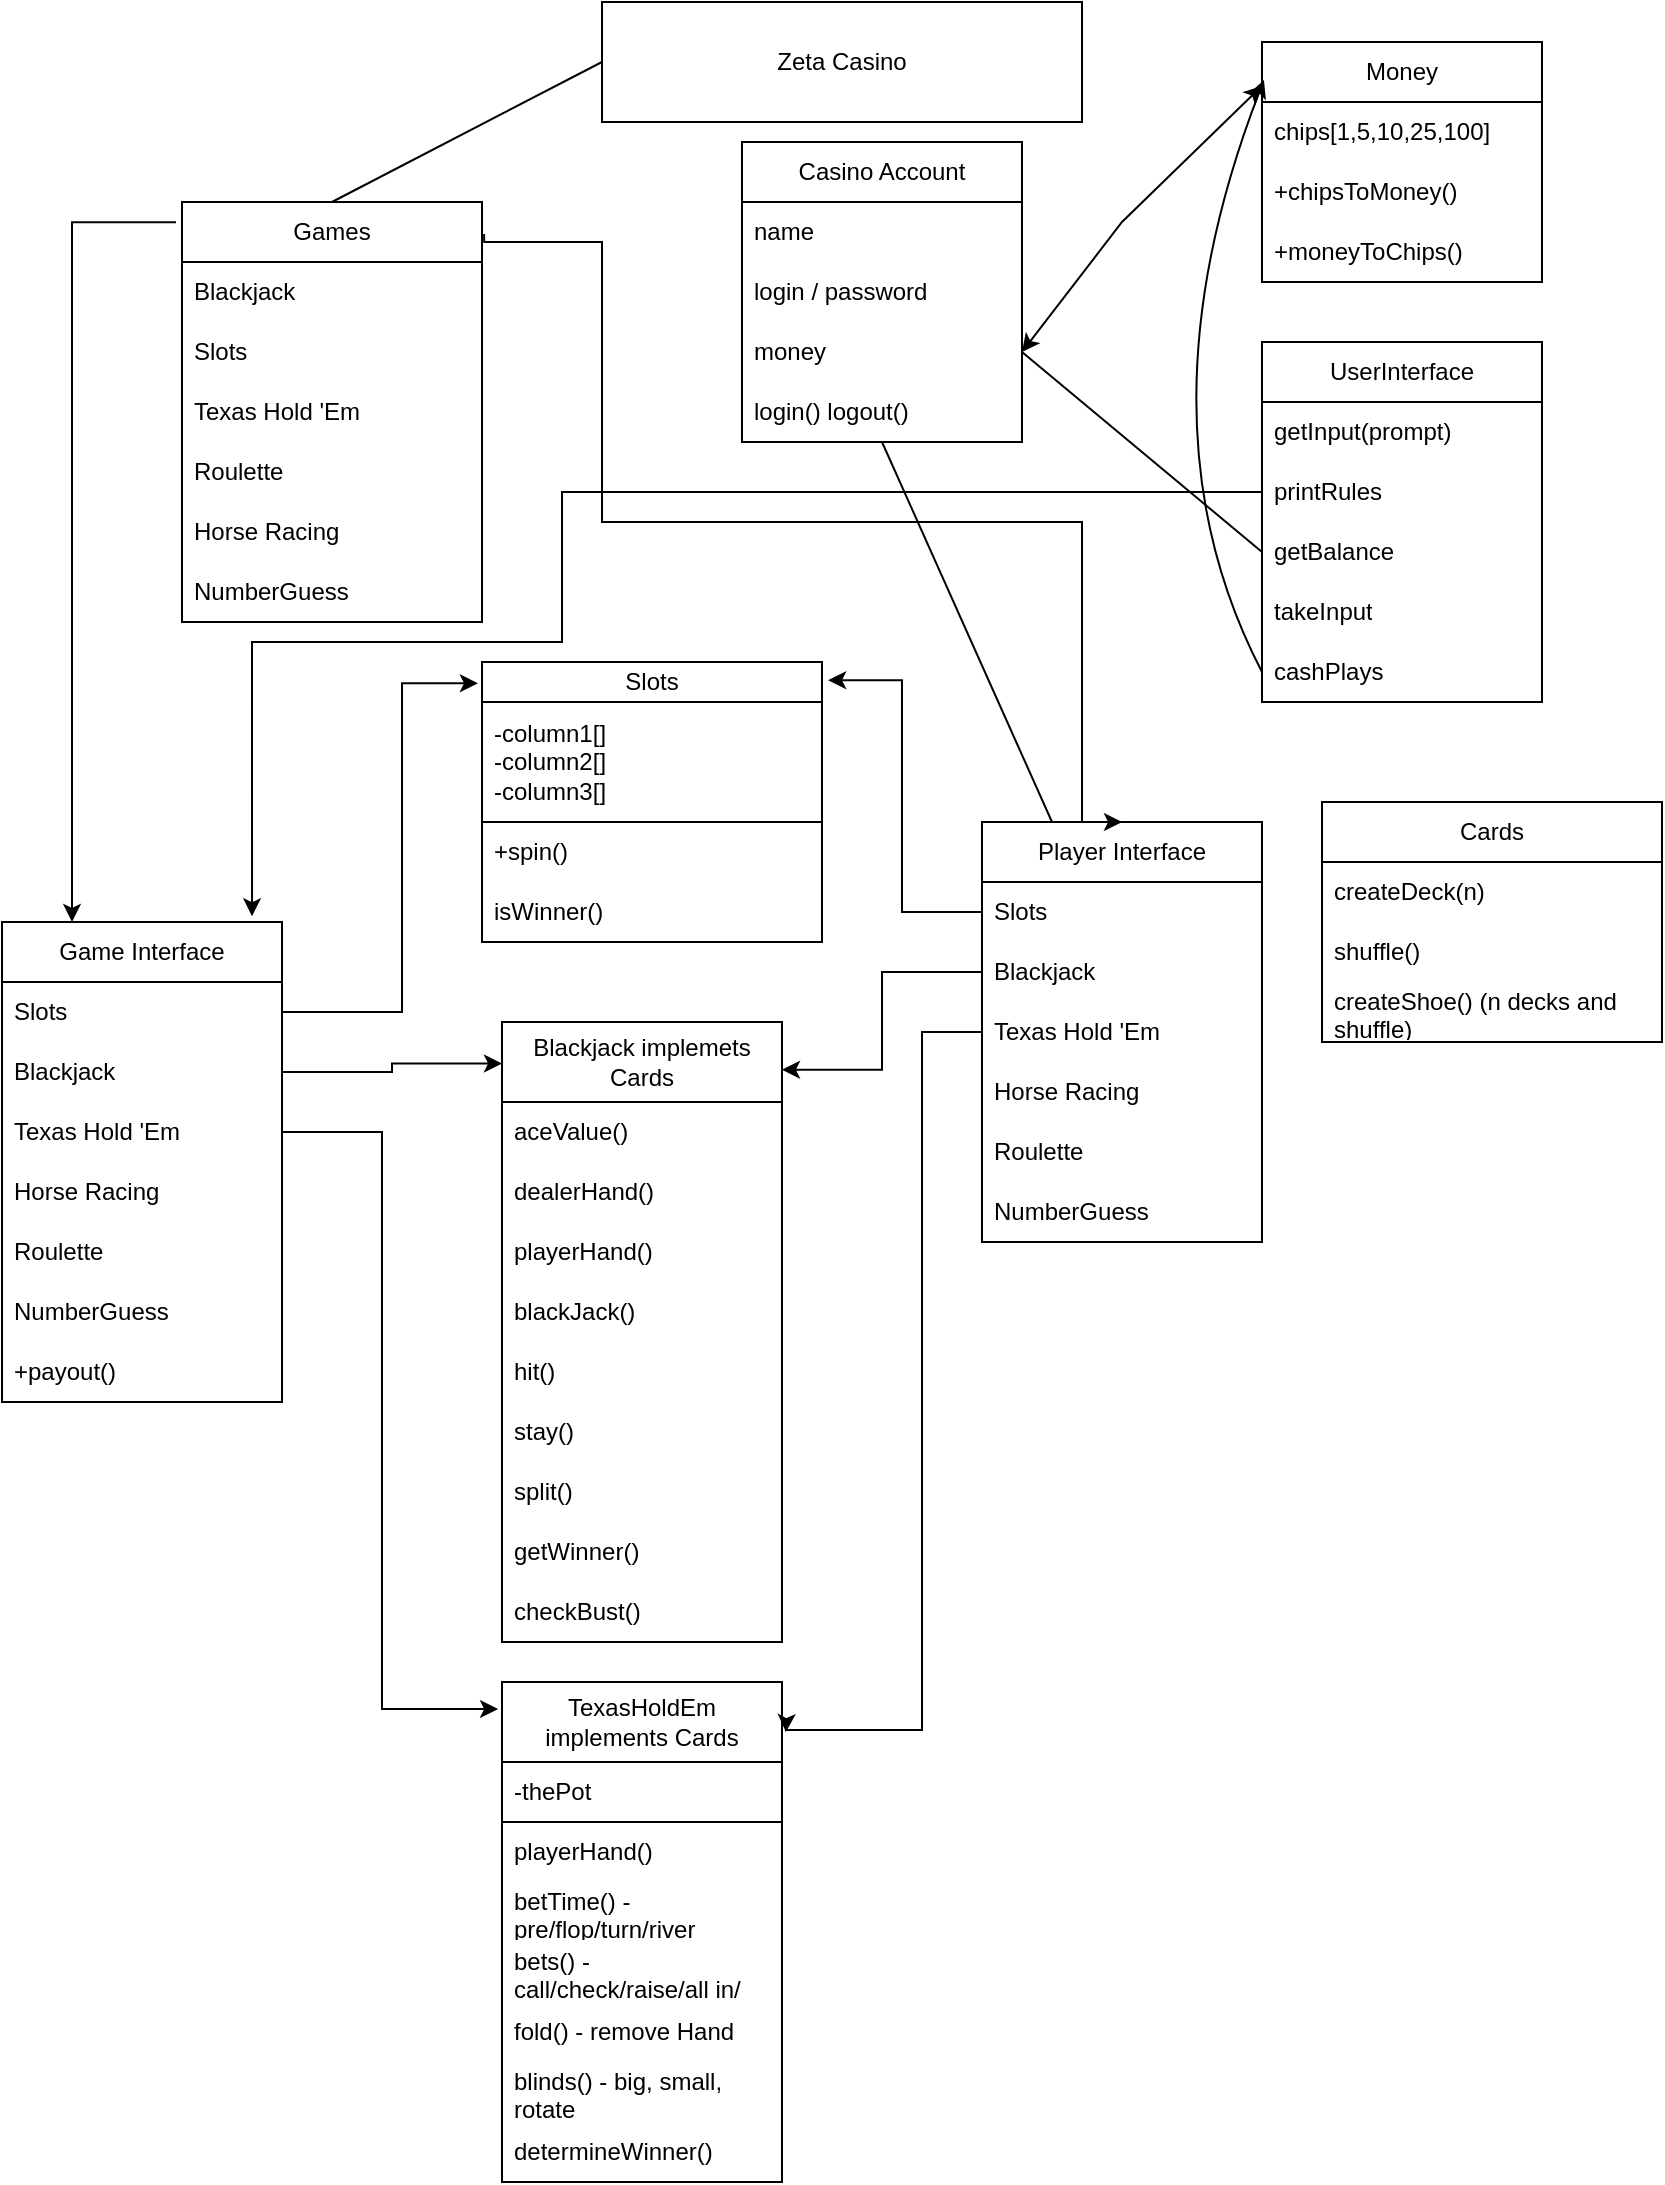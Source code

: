 <mxfile version="20.5.3" type="github"><diagram id="oq57FBO38ctCSe35Xs3d" name="Page-1"><mxGraphModel dx="1351" dy="751" grid="1" gridSize="10" guides="1" tooltips="1" connect="1" arrows="1" fold="1" page="1" pageScale="1" pageWidth="850" pageHeight="1100" math="0" shadow="0"><root><mxCell id="0"/><mxCell id="1" parent="0"/><mxCell id="9hJesznF_O9pr5nXdblB-3" value="&lt;div&gt;Games&lt;/div&gt;" style="swimlane;fontStyle=0;childLayout=stackLayout;horizontal=1;startSize=30;horizontalStack=0;resizeParent=1;resizeParentMax=0;resizeLast=0;collapsible=1;marginBottom=0;whiteSpace=wrap;html=1;" vertex="1" parent="1"><mxGeometry x="100" y="120" width="150" height="210" as="geometry"/></mxCell><mxCell id="9hJesznF_O9pr5nXdblB-4" value="Blackjack" style="text;strokeColor=none;fillColor=none;align=left;verticalAlign=middle;spacingLeft=4;spacingRight=4;overflow=hidden;points=[[0,0.5],[1,0.5]];portConstraint=eastwest;rotatable=0;whiteSpace=wrap;html=1;" vertex="1" parent="9hJesznF_O9pr5nXdblB-3"><mxGeometry y="30" width="150" height="30" as="geometry"/></mxCell><mxCell id="9hJesznF_O9pr5nXdblB-5" value="Slots" style="text;strokeColor=none;fillColor=none;align=left;verticalAlign=middle;spacingLeft=4;spacingRight=4;overflow=hidden;points=[[0,0.5],[1,0.5]];portConstraint=eastwest;rotatable=0;whiteSpace=wrap;html=1;" vertex="1" parent="9hJesznF_O9pr5nXdblB-3"><mxGeometry y="60" width="150" height="30" as="geometry"/></mxCell><mxCell id="9hJesznF_O9pr5nXdblB-6" value="&lt;div&gt;Texas Hold 'Em&lt;/div&gt;" style="text;strokeColor=none;fillColor=none;align=left;verticalAlign=middle;spacingLeft=4;spacingRight=4;overflow=hidden;points=[[0,0.5],[1,0.5]];portConstraint=eastwest;rotatable=0;whiteSpace=wrap;html=1;" vertex="1" parent="9hJesznF_O9pr5nXdblB-3"><mxGeometry y="90" width="150" height="30" as="geometry"/></mxCell><mxCell id="9hJesznF_O9pr5nXdblB-8" value="Roulette" style="text;strokeColor=none;fillColor=none;align=left;verticalAlign=middle;spacingLeft=4;spacingRight=4;overflow=hidden;points=[[0,0.5],[1,0.5]];portConstraint=eastwest;rotatable=0;whiteSpace=wrap;html=1;" vertex="1" parent="9hJesznF_O9pr5nXdblB-3"><mxGeometry y="120" width="150" height="30" as="geometry"/></mxCell><mxCell id="9hJesznF_O9pr5nXdblB-9" value="Horse Racing" style="text;strokeColor=none;fillColor=none;align=left;verticalAlign=middle;spacingLeft=4;spacingRight=4;overflow=hidden;points=[[0,0.5],[1,0.5]];portConstraint=eastwest;rotatable=0;whiteSpace=wrap;html=1;" vertex="1" parent="9hJesznF_O9pr5nXdblB-3"><mxGeometry y="150" width="150" height="30" as="geometry"/></mxCell><mxCell id="9hJesznF_O9pr5nXdblB-10" value="NumberGuess" style="text;strokeColor=none;fillColor=none;align=left;verticalAlign=middle;spacingLeft=4;spacingRight=4;overflow=hidden;points=[[0,0.5],[1,0.5]];portConstraint=eastwest;rotatable=0;whiteSpace=wrap;html=1;" vertex="1" parent="9hJesznF_O9pr5nXdblB-3"><mxGeometry y="180" width="150" height="30" as="geometry"/></mxCell><UserObject label="&lt;div&gt;Zeta Casino&lt;/div&gt;" treeRoot="1" id="9hJesznF_O9pr5nXdblB-11"><mxCell style="whiteSpace=wrap;html=1;align=center;treeFolding=1;treeMoving=1;newEdgeStyle={&quot;edgeStyle&quot;:&quot;elbowEdgeStyle&quot;,&quot;startArrow&quot;:&quot;none&quot;,&quot;endArrow&quot;:&quot;none&quot;};" vertex="1" parent="1"><mxGeometry x="310" y="20" width="240" height="60" as="geometry"/></mxCell></UserObject><mxCell id="9hJesznF_O9pr5nXdblB-15" value="" style="endArrow=none;html=1;rounded=0;entryX=0;entryY=0.5;entryDx=0;entryDy=0;exitX=0.5;exitY=0;exitDx=0;exitDy=0;" edge="1" parent="1" source="9hJesznF_O9pr5nXdblB-3" target="9hJesznF_O9pr5nXdblB-11"><mxGeometry width="50" height="50" relative="1" as="geometry"><mxPoint x="150" y="110" as="sourcePoint"/><mxPoint x="200" y="60" as="targetPoint"/></mxGeometry></mxCell><mxCell id="9hJesznF_O9pr5nXdblB-16" value="Game Interface" style="swimlane;fontStyle=0;childLayout=stackLayout;horizontal=1;startSize=30;horizontalStack=0;resizeParent=1;resizeParentMax=0;resizeLast=0;collapsible=1;marginBottom=0;whiteSpace=wrap;html=1;" vertex="1" parent="1"><mxGeometry x="10" y="480" width="140" height="240" as="geometry"/></mxCell><mxCell id="9hJesznF_O9pr5nXdblB-18" value="Slots" style="text;strokeColor=none;fillColor=none;align=left;verticalAlign=middle;spacingLeft=4;spacingRight=4;overflow=hidden;points=[[0,0.5],[1,0.5]];portConstraint=eastwest;rotatable=0;whiteSpace=wrap;html=1;" vertex="1" parent="9hJesznF_O9pr5nXdblB-16"><mxGeometry y="30" width="140" height="30" as="geometry"/></mxCell><mxCell id="9hJesznF_O9pr5nXdblB-17" value="Blackjack" style="text;strokeColor=none;fillColor=none;align=left;verticalAlign=middle;spacingLeft=4;spacingRight=4;overflow=hidden;points=[[0,0.5],[1,0.5]];portConstraint=eastwest;rotatable=0;whiteSpace=wrap;html=1;" vertex="1" parent="9hJesznF_O9pr5nXdblB-16"><mxGeometry y="60" width="140" height="30" as="geometry"/></mxCell><mxCell id="9hJesznF_O9pr5nXdblB-51" value="&lt;div&gt;Texas Hold 'Em&lt;/div&gt;" style="text;strokeColor=none;fillColor=none;align=left;verticalAlign=middle;spacingLeft=4;spacingRight=4;overflow=hidden;points=[[0,0.5],[1,0.5]];portConstraint=eastwest;rotatable=0;whiteSpace=wrap;html=1;" vertex="1" parent="9hJesznF_O9pr5nXdblB-16"><mxGeometry y="90" width="140" height="30" as="geometry"/></mxCell><mxCell id="9hJesznF_O9pr5nXdblB-53" value="Horse Racing" style="text;strokeColor=none;fillColor=none;align=left;verticalAlign=middle;spacingLeft=4;spacingRight=4;overflow=hidden;points=[[0,0.5],[1,0.5]];portConstraint=eastwest;rotatable=0;whiteSpace=wrap;html=1;" vertex="1" parent="9hJesznF_O9pr5nXdblB-16"><mxGeometry y="120" width="140" height="30" as="geometry"/></mxCell><mxCell id="9hJesznF_O9pr5nXdblB-52" value="Roulette" style="text;strokeColor=none;fillColor=none;align=left;verticalAlign=middle;spacingLeft=4;spacingRight=4;overflow=hidden;points=[[0,0.5],[1,0.5]];portConstraint=eastwest;rotatable=0;whiteSpace=wrap;html=1;" vertex="1" parent="9hJesznF_O9pr5nXdblB-16"><mxGeometry y="150" width="140" height="30" as="geometry"/></mxCell><mxCell id="9hJesznF_O9pr5nXdblB-54" value="NumberGuess" style="text;strokeColor=none;fillColor=none;align=left;verticalAlign=middle;spacingLeft=4;spacingRight=4;overflow=hidden;points=[[0,0.5],[1,0.5]];portConstraint=eastwest;rotatable=0;whiteSpace=wrap;html=1;" vertex="1" parent="9hJesznF_O9pr5nXdblB-16"><mxGeometry y="180" width="140" height="30" as="geometry"/></mxCell><mxCell id="9hJesznF_O9pr5nXdblB-70" value="+payout()" style="text;strokeColor=none;fillColor=none;align=left;verticalAlign=middle;spacingLeft=4;spacingRight=4;overflow=hidden;points=[[0,0.5],[1,0.5]];portConstraint=eastwest;rotatable=0;whiteSpace=wrap;html=1;" vertex="1" parent="9hJesznF_O9pr5nXdblB-16"><mxGeometry y="210" width="140" height="30" as="geometry"/></mxCell><mxCell id="9hJesznF_O9pr5nXdblB-20" value="Player Interface" style="swimlane;fontStyle=0;childLayout=stackLayout;horizontal=1;startSize=30;horizontalStack=0;resizeParent=1;resizeParentMax=0;resizeLast=0;collapsible=1;marginBottom=0;whiteSpace=wrap;html=1;" vertex="1" parent="1"><mxGeometry x="500" y="430" width="140" height="210" as="geometry"/></mxCell><mxCell id="9hJesznF_O9pr5nXdblB-56" value="Slots" style="text;strokeColor=none;fillColor=none;align=left;verticalAlign=middle;spacingLeft=4;spacingRight=4;overflow=hidden;points=[[0,0.5],[1,0.5]];portConstraint=eastwest;rotatable=0;whiteSpace=wrap;html=1;" vertex="1" parent="9hJesznF_O9pr5nXdblB-20"><mxGeometry y="30" width="140" height="30" as="geometry"/></mxCell><mxCell id="9hJesznF_O9pr5nXdblB-55" value="Blackjack" style="text;strokeColor=none;fillColor=none;align=left;verticalAlign=middle;spacingLeft=4;spacingRight=4;overflow=hidden;points=[[0,0.5],[1,0.5]];portConstraint=eastwest;rotatable=0;whiteSpace=wrap;html=1;" vertex="1" parent="9hJesznF_O9pr5nXdblB-20"><mxGeometry y="60" width="140" height="30" as="geometry"/></mxCell><mxCell id="9hJesznF_O9pr5nXdblB-57" value="&lt;div&gt;Texas Hold 'Em&lt;/div&gt;" style="text;strokeColor=none;fillColor=none;align=left;verticalAlign=middle;spacingLeft=4;spacingRight=4;overflow=hidden;points=[[0,0.5],[1,0.5]];portConstraint=eastwest;rotatable=0;whiteSpace=wrap;html=1;" vertex="1" parent="9hJesznF_O9pr5nXdblB-20"><mxGeometry y="90" width="140" height="30" as="geometry"/></mxCell><mxCell id="9hJesznF_O9pr5nXdblB-59" value="Horse Racing" style="text;strokeColor=none;fillColor=none;align=left;verticalAlign=middle;spacingLeft=4;spacingRight=4;overflow=hidden;points=[[0,0.5],[1,0.5]];portConstraint=eastwest;rotatable=0;whiteSpace=wrap;html=1;" vertex="1" parent="9hJesznF_O9pr5nXdblB-20"><mxGeometry y="120" width="140" height="30" as="geometry"/></mxCell><mxCell id="9hJesznF_O9pr5nXdblB-58" value="Roulette" style="text;strokeColor=none;fillColor=none;align=left;verticalAlign=middle;spacingLeft=4;spacingRight=4;overflow=hidden;points=[[0,0.5],[1,0.5]];portConstraint=eastwest;rotatable=0;whiteSpace=wrap;html=1;" vertex="1" parent="9hJesznF_O9pr5nXdblB-20"><mxGeometry y="150" width="140" height="30" as="geometry"/></mxCell><mxCell id="9hJesznF_O9pr5nXdblB-60" value="NumberGuess" style="text;strokeColor=none;fillColor=none;align=left;verticalAlign=middle;spacingLeft=4;spacingRight=4;overflow=hidden;points=[[0,0.5],[1,0.5]];portConstraint=eastwest;rotatable=0;whiteSpace=wrap;html=1;" vertex="1" parent="9hJesznF_O9pr5nXdblB-20"><mxGeometry y="180" width="140" height="30" as="geometry"/></mxCell><mxCell id="9hJesznF_O9pr5nXdblB-24" value="Casino Account" style="swimlane;fontStyle=0;childLayout=stackLayout;horizontal=1;startSize=30;horizontalStack=0;resizeParent=1;resizeParentMax=0;resizeLast=0;collapsible=1;marginBottom=0;whiteSpace=wrap;html=1;" vertex="1" parent="1"><mxGeometry x="380" y="90" width="140" height="150" as="geometry"/></mxCell><mxCell id="9hJesznF_O9pr5nXdblB-25" value="&lt;div&gt;name&lt;/div&gt;" style="text;strokeColor=none;fillColor=none;align=left;verticalAlign=middle;spacingLeft=4;spacingRight=4;overflow=hidden;points=[[0,0.5],[1,0.5]];portConstraint=eastwest;rotatable=0;whiteSpace=wrap;html=1;" vertex="1" parent="9hJesznF_O9pr5nXdblB-24"><mxGeometry y="30" width="140" height="30" as="geometry"/></mxCell><mxCell id="9hJesznF_O9pr5nXdblB-105" value="login / password" style="text;strokeColor=none;fillColor=none;align=left;verticalAlign=middle;spacingLeft=4;spacingRight=4;overflow=hidden;points=[[0,0.5],[1,0.5]];portConstraint=eastwest;rotatable=0;whiteSpace=wrap;html=1;" vertex="1" parent="9hJesznF_O9pr5nXdblB-24"><mxGeometry y="60" width="140" height="30" as="geometry"/></mxCell><mxCell id="9hJesznF_O9pr5nXdblB-27" value="money" style="text;strokeColor=none;fillColor=none;align=left;verticalAlign=middle;spacingLeft=4;spacingRight=4;overflow=hidden;points=[[0,0.5],[1,0.5]];portConstraint=eastwest;rotatable=0;whiteSpace=wrap;html=1;" vertex="1" parent="9hJesznF_O9pr5nXdblB-24"><mxGeometry y="90" width="140" height="30" as="geometry"/></mxCell><mxCell id="9hJesznF_O9pr5nXdblB-103" value="login() logout()" style="text;strokeColor=none;fillColor=none;align=left;verticalAlign=middle;spacingLeft=4;spacingRight=4;overflow=hidden;points=[[0,0.5],[1,0.5]];portConstraint=eastwest;rotatable=0;whiteSpace=wrap;html=1;" vertex="1" parent="9hJesznF_O9pr5nXdblB-24"><mxGeometry y="120" width="140" height="30" as="geometry"/></mxCell><mxCell id="9hJesznF_O9pr5nXdblB-28" value="Money" style="swimlane;fontStyle=0;childLayout=stackLayout;horizontal=1;startSize=30;horizontalStack=0;resizeParent=1;resizeParentMax=0;resizeLast=0;collapsible=1;marginBottom=0;whiteSpace=wrap;html=1;" vertex="1" parent="1"><mxGeometry x="640" y="40" width="140" height="120" as="geometry"/></mxCell><mxCell id="9hJesznF_O9pr5nXdblB-29" value="chips[1,5,10,25,100]" style="text;strokeColor=none;fillColor=none;align=left;verticalAlign=middle;spacingLeft=4;spacingRight=4;overflow=hidden;points=[[0,0.5],[1,0.5]];portConstraint=eastwest;rotatable=0;whiteSpace=wrap;html=1;" vertex="1" parent="9hJesznF_O9pr5nXdblB-28"><mxGeometry y="30" width="140" height="30" as="geometry"/></mxCell><mxCell id="9hJesznF_O9pr5nXdblB-30" value="+chipsToMoney()" style="text;strokeColor=none;fillColor=none;align=left;verticalAlign=middle;spacingLeft=4;spacingRight=4;overflow=hidden;points=[[0,0.5],[1,0.5]];portConstraint=eastwest;rotatable=0;whiteSpace=wrap;html=1;" vertex="1" parent="9hJesznF_O9pr5nXdblB-28"><mxGeometry y="60" width="140" height="30" as="geometry"/></mxCell><mxCell id="9hJesznF_O9pr5nXdblB-31" value="+moneyToChips()" style="text;strokeColor=none;fillColor=none;align=left;verticalAlign=middle;spacingLeft=4;spacingRight=4;overflow=hidden;points=[[0,0.5],[1,0.5]];portConstraint=eastwest;rotatable=0;whiteSpace=wrap;html=1;" vertex="1" parent="9hJesznF_O9pr5nXdblB-28"><mxGeometry y="90" width="140" height="30" as="geometry"/></mxCell><mxCell id="9hJesznF_O9pr5nXdblB-34" value="" style="endArrow=classic;startArrow=classic;html=1;rounded=0;entryX=0;entryY=0.183;entryDx=0;entryDy=0;entryPerimeter=0;exitX=1;exitY=0.5;exitDx=0;exitDy=0;" edge="1" parent="1" source="9hJesznF_O9pr5nXdblB-27" target="9hJesznF_O9pr5nXdblB-28"><mxGeometry width="50" height="50" relative="1" as="geometry"><mxPoint x="390" y="270" as="sourcePoint"/><mxPoint x="440" y="220" as="targetPoint"/><Array as="points"><mxPoint x="570" y="130"/></Array></mxGeometry></mxCell><mxCell id="9hJesznF_O9pr5nXdblB-35" value="Cards" style="swimlane;fontStyle=0;childLayout=stackLayout;horizontal=1;startSize=30;horizontalStack=0;resizeParent=1;resizeParentMax=0;resizeLast=0;collapsible=1;marginBottom=0;whiteSpace=wrap;html=1;" vertex="1" parent="1"><mxGeometry x="670" y="420" width="170" height="120" as="geometry"/></mxCell><mxCell id="9hJesznF_O9pr5nXdblB-36" value="createDeck(n)" style="text;strokeColor=none;fillColor=none;align=left;verticalAlign=middle;spacingLeft=4;spacingRight=4;overflow=hidden;points=[[0,0.5],[1,0.5]];portConstraint=eastwest;rotatable=0;whiteSpace=wrap;html=1;" vertex="1" parent="9hJesznF_O9pr5nXdblB-35"><mxGeometry y="30" width="170" height="30" as="geometry"/></mxCell><mxCell id="9hJesznF_O9pr5nXdblB-37" value="shuffle()" style="text;strokeColor=none;fillColor=none;align=left;verticalAlign=middle;spacingLeft=4;spacingRight=4;overflow=hidden;points=[[0,0.5],[1,0.5]];portConstraint=eastwest;rotatable=0;whiteSpace=wrap;html=1;" vertex="1" parent="9hJesznF_O9pr5nXdblB-35"><mxGeometry y="60" width="170" height="30" as="geometry"/></mxCell><mxCell id="9hJesznF_O9pr5nXdblB-38" value="createShoe() (n decks and shuffle)" style="text;strokeColor=none;fillColor=none;align=left;verticalAlign=middle;spacingLeft=4;spacingRight=4;overflow=hidden;points=[[0,0.5],[1,0.5]];portConstraint=eastwest;rotatable=0;whiteSpace=wrap;html=1;" vertex="1" parent="9hJesznF_O9pr5nXdblB-35"><mxGeometry y="90" width="170" height="30" as="geometry"/></mxCell><mxCell id="9hJesznF_O9pr5nXdblB-39" value="UserInterface" style="swimlane;fontStyle=0;childLayout=stackLayout;horizontal=1;startSize=30;horizontalStack=0;resizeParent=1;resizeParentMax=0;resizeLast=0;collapsible=1;marginBottom=0;whiteSpace=wrap;html=1;" vertex="1" parent="1"><mxGeometry x="640" y="190" width="140" height="180" as="geometry"/></mxCell><mxCell id="9hJesznF_O9pr5nXdblB-40" value="getInput(prompt)" style="text;strokeColor=none;fillColor=none;align=left;verticalAlign=middle;spacingLeft=4;spacingRight=4;overflow=hidden;points=[[0,0.5],[1,0.5]];portConstraint=eastwest;rotatable=0;whiteSpace=wrap;html=1;" vertex="1" parent="9hJesznF_O9pr5nXdblB-39"><mxGeometry y="30" width="140" height="30" as="geometry"/></mxCell><mxCell id="9hJesznF_O9pr5nXdblB-41" value="printRules" style="text;strokeColor=none;fillColor=none;align=left;verticalAlign=middle;spacingLeft=4;spacingRight=4;overflow=hidden;points=[[0,0.5],[1,0.5]];portConstraint=eastwest;rotatable=0;whiteSpace=wrap;html=1;" vertex="1" parent="9hJesznF_O9pr5nXdblB-39"><mxGeometry y="60" width="140" height="30" as="geometry"/></mxCell><mxCell id="9hJesznF_O9pr5nXdblB-42" value="getBalance" style="text;strokeColor=none;fillColor=none;align=left;verticalAlign=middle;spacingLeft=4;spacingRight=4;overflow=hidden;points=[[0,0.5],[1,0.5]];portConstraint=eastwest;rotatable=0;whiteSpace=wrap;html=1;" vertex="1" parent="9hJesznF_O9pr5nXdblB-39"><mxGeometry y="90" width="140" height="30" as="geometry"/></mxCell><mxCell id="9hJesznF_O9pr5nXdblB-43" value="takeInput" style="text;strokeColor=none;fillColor=none;align=left;verticalAlign=middle;spacingLeft=4;spacingRight=4;overflow=hidden;points=[[0,0.5],[1,0.5]];portConstraint=eastwest;rotatable=0;whiteSpace=wrap;html=1;" vertex="1" parent="9hJesznF_O9pr5nXdblB-39"><mxGeometry y="120" width="140" height="30" as="geometry"/></mxCell><mxCell id="9hJesznF_O9pr5nXdblB-44" value="cashPlays" style="text;strokeColor=none;fillColor=none;align=left;verticalAlign=middle;spacingLeft=4;spacingRight=4;overflow=hidden;points=[[0,0.5],[1,0.5]];portConstraint=eastwest;rotatable=0;whiteSpace=wrap;html=1;" vertex="1" parent="9hJesznF_O9pr5nXdblB-39"><mxGeometry y="150" width="140" height="30" as="geometry"/></mxCell><mxCell id="9hJesznF_O9pr5nXdblB-45" value="" style="curved=1;endArrow=classic;html=1;rounded=0;entryX=0.007;entryY=0.158;entryDx=0;entryDy=0;entryPerimeter=0;exitX=0;exitY=0.5;exitDx=0;exitDy=0;" edge="1" parent="1" source="9hJesznF_O9pr5nXdblB-44" target="9hJesznF_O9pr5nXdblB-28"><mxGeometry width="50" height="50" relative="1" as="geometry"><mxPoint x="575" y="280" as="sourcePoint"/><mxPoint x="625" y="230" as="targetPoint"/><Array as="points"><mxPoint x="575" y="230"/></Array></mxGeometry></mxCell><mxCell id="9hJesznF_O9pr5nXdblB-48" value="" style="endArrow=none;html=1;rounded=0;entryX=0;entryY=0.5;entryDx=0;entryDy=0;exitX=1;exitY=0.5;exitDx=0;exitDy=0;" edge="1" parent="1" source="9hJesznF_O9pr5nXdblB-27" target="9hJesznF_O9pr5nXdblB-42"><mxGeometry width="50" height="50" relative="1" as="geometry"><mxPoint x="390" y="270" as="sourcePoint"/><mxPoint x="440" y="220" as="targetPoint"/></mxGeometry></mxCell><mxCell id="9hJesznF_O9pr5nXdblB-50" value="" style="endArrow=none;html=1;rounded=0;entryX=0.5;entryY=1;entryDx=0;entryDy=0;exitX=0.25;exitY=0;exitDx=0;exitDy=0;" edge="1" parent="1" source="9hJesznF_O9pr5nXdblB-20" target="9hJesznF_O9pr5nXdblB-24"><mxGeometry width="50" height="50" relative="1" as="geometry"><mxPoint x="390" y="330" as="sourcePoint"/><mxPoint x="440" y="280" as="targetPoint"/></mxGeometry></mxCell><mxCell id="9hJesznF_O9pr5nXdblB-61" value="&lt;div&gt;Slots&lt;/div&gt;" style="swimlane;fontStyle=0;childLayout=stackLayout;horizontal=1;startSize=20;horizontalStack=0;resizeParent=1;resizeParentMax=0;resizeLast=0;collapsible=1;marginBottom=0;whiteSpace=wrap;html=1;" vertex="1" parent="1"><mxGeometry x="250" y="350" width="170" height="140" as="geometry"/></mxCell><mxCell id="9hJesznF_O9pr5nXdblB-62" value="&lt;div&gt;-column1[]&lt;/div&gt;&lt;div&gt;-column2[]&lt;/div&gt;&lt;div&gt;-column3[]&lt;br&gt;&lt;/div&gt;" style="text;strokeColor=default;fillColor=none;align=left;verticalAlign=middle;spacingLeft=4;spacingRight=4;overflow=hidden;points=[[0,0.5],[1,0.5]];portConstraint=eastwest;rotatable=0;whiteSpace=wrap;html=1;" vertex="1" parent="9hJesznF_O9pr5nXdblB-61"><mxGeometry y="20" width="170" height="60" as="geometry"/></mxCell><mxCell id="9hJesznF_O9pr5nXdblB-65" value="+spin()" style="text;strokeColor=none;fillColor=none;align=left;verticalAlign=middle;spacingLeft=4;spacingRight=4;overflow=hidden;points=[[0,0.5],[1,0.5]];portConstraint=eastwest;rotatable=0;whiteSpace=wrap;html=1;" vertex="1" parent="9hJesznF_O9pr5nXdblB-61"><mxGeometry y="80" width="170" height="30" as="geometry"/></mxCell><mxCell id="9hJesznF_O9pr5nXdblB-66" value="isWinner()" style="text;strokeColor=none;fillColor=none;align=left;verticalAlign=middle;spacingLeft=4;spacingRight=4;overflow=hidden;points=[[0,0.5],[1,0.5]];portConstraint=eastwest;rotatable=0;whiteSpace=wrap;html=1;" vertex="1" parent="9hJesznF_O9pr5nXdblB-61"><mxGeometry y="110" width="170" height="30" as="geometry"/></mxCell><mxCell id="9hJesznF_O9pr5nXdblB-73" value="&lt;div&gt;Blackjack implemets Cards&lt;/div&gt;" style="swimlane;fontStyle=0;childLayout=stackLayout;horizontal=1;startSize=40;horizontalStack=0;resizeParent=1;resizeParentMax=0;resizeLast=0;collapsible=1;marginBottom=0;whiteSpace=wrap;html=1;" vertex="1" parent="1"><mxGeometry x="260" y="530" width="140" height="310" as="geometry"/></mxCell><mxCell id="9hJesznF_O9pr5nXdblB-74" value="aceValue()" style="text;strokeColor=none;fillColor=none;align=left;verticalAlign=middle;spacingLeft=4;spacingRight=4;overflow=hidden;points=[[0,0.5],[1,0.5]];portConstraint=eastwest;rotatable=0;whiteSpace=wrap;html=1;" vertex="1" parent="9hJesznF_O9pr5nXdblB-73"><mxGeometry y="40" width="140" height="30" as="geometry"/></mxCell><mxCell id="9hJesznF_O9pr5nXdblB-75" value="dealerHand()" style="text;strokeColor=none;fillColor=none;align=left;verticalAlign=middle;spacingLeft=4;spacingRight=4;overflow=hidden;points=[[0,0.5],[1,0.5]];portConstraint=eastwest;rotatable=0;whiteSpace=wrap;html=1;" vertex="1" parent="9hJesznF_O9pr5nXdblB-73"><mxGeometry y="70" width="140" height="30" as="geometry"/></mxCell><mxCell id="9hJesznF_O9pr5nXdblB-76" value="playerHand()" style="text;strokeColor=none;fillColor=none;align=left;verticalAlign=middle;spacingLeft=4;spacingRight=4;overflow=hidden;points=[[0,0.5],[1,0.5]];portConstraint=eastwest;rotatable=0;whiteSpace=wrap;html=1;" vertex="1" parent="9hJesznF_O9pr5nXdblB-73"><mxGeometry y="100" width="140" height="30" as="geometry"/></mxCell><mxCell id="9hJesznF_O9pr5nXdblB-81" value="blackJack()" style="text;strokeColor=none;fillColor=none;align=left;verticalAlign=middle;spacingLeft=4;spacingRight=4;overflow=hidden;points=[[0,0.5],[1,0.5]];portConstraint=eastwest;rotatable=0;whiteSpace=wrap;html=1;" vertex="1" parent="9hJesznF_O9pr5nXdblB-73"><mxGeometry y="130" width="140" height="30" as="geometry"/></mxCell><mxCell id="9hJesznF_O9pr5nXdblB-80" value="hit()" style="text;strokeColor=none;fillColor=none;align=left;verticalAlign=middle;spacingLeft=4;spacingRight=4;overflow=hidden;points=[[0,0.5],[1,0.5]];portConstraint=eastwest;rotatable=0;whiteSpace=wrap;html=1;" vertex="1" parent="9hJesznF_O9pr5nXdblB-73"><mxGeometry y="160" width="140" height="30" as="geometry"/></mxCell><mxCell id="9hJesznF_O9pr5nXdblB-79" value="stay()" style="text;strokeColor=none;fillColor=none;align=left;verticalAlign=middle;spacingLeft=4;spacingRight=4;overflow=hidden;points=[[0,0.5],[1,0.5]];portConstraint=eastwest;rotatable=0;whiteSpace=wrap;html=1;" vertex="1" parent="9hJesznF_O9pr5nXdblB-73"><mxGeometry y="190" width="140" height="30" as="geometry"/></mxCell><mxCell id="9hJesznF_O9pr5nXdblB-78" value="split()" style="text;strokeColor=none;fillColor=none;align=left;verticalAlign=middle;spacingLeft=4;spacingRight=4;overflow=hidden;points=[[0,0.5],[1,0.5]];portConstraint=eastwest;rotatable=0;whiteSpace=wrap;html=1;" vertex="1" parent="9hJesznF_O9pr5nXdblB-73"><mxGeometry y="220" width="140" height="30" as="geometry"/></mxCell><mxCell id="9hJesznF_O9pr5nXdblB-77" value="getWinner()" style="text;strokeColor=none;fillColor=none;align=left;verticalAlign=middle;spacingLeft=4;spacingRight=4;overflow=hidden;points=[[0,0.5],[1,0.5]];portConstraint=eastwest;rotatable=0;whiteSpace=wrap;html=1;" vertex="1" parent="9hJesznF_O9pr5nXdblB-73"><mxGeometry y="250" width="140" height="30" as="geometry"/></mxCell><mxCell id="9hJesznF_O9pr5nXdblB-82" value="checkBust()" style="text;strokeColor=none;fillColor=none;align=left;verticalAlign=middle;spacingLeft=4;spacingRight=4;overflow=hidden;points=[[0,0.5],[1,0.5]];portConstraint=eastwest;rotatable=0;whiteSpace=wrap;html=1;" vertex="1" parent="9hJesznF_O9pr5nXdblB-73"><mxGeometry y="280" width="140" height="30" as="geometry"/></mxCell><mxCell id="9hJesznF_O9pr5nXdblB-85" style="edgeStyle=orthogonalEdgeStyle;rounded=0;orthogonalLoop=1;jettySize=auto;html=1;exitX=0;exitY=0.5;exitDx=0;exitDy=0;entryX=1;entryY=0.077;entryDx=0;entryDy=0;entryPerimeter=0;" edge="1" parent="1" source="9hJesznF_O9pr5nXdblB-55" target="9hJesznF_O9pr5nXdblB-73"><mxGeometry relative="1" as="geometry"/></mxCell><mxCell id="9hJesznF_O9pr5nXdblB-86" style="edgeStyle=orthogonalEdgeStyle;rounded=0;orthogonalLoop=1;jettySize=auto;html=1;exitX=1;exitY=0.5;exitDx=0;exitDy=0;entryX=-0.012;entryY=0.076;entryDx=0;entryDy=0;entryPerimeter=0;" edge="1" parent="1" source="9hJesznF_O9pr5nXdblB-18" target="9hJesznF_O9pr5nXdblB-61"><mxGeometry relative="1" as="geometry"><Array as="points"><mxPoint x="210" y="525"/><mxPoint x="210" y="361"/></Array></mxGeometry></mxCell><mxCell id="9hJesznF_O9pr5nXdblB-87" style="edgeStyle=orthogonalEdgeStyle;rounded=0;orthogonalLoop=1;jettySize=auto;html=1;exitX=1;exitY=0.5;exitDx=0;exitDy=0;entryX=0;entryY=0.067;entryDx=0;entryDy=0;entryPerimeter=0;" edge="1" parent="1" source="9hJesznF_O9pr5nXdblB-17" target="9hJesznF_O9pr5nXdblB-73"><mxGeometry relative="1" as="geometry"/></mxCell><mxCell id="9hJesznF_O9pr5nXdblB-89" style="edgeStyle=orthogonalEdgeStyle;rounded=0;orthogonalLoop=1;jettySize=auto;html=1;entryX=0.5;entryY=0;entryDx=0;entryDy=0;exitX=1.007;exitY=0.076;exitDx=0;exitDy=0;exitPerimeter=0;" edge="1" parent="1" source="9hJesznF_O9pr5nXdblB-3" target="9hJesznF_O9pr5nXdblB-20"><mxGeometry relative="1" as="geometry"><mxPoint x="280" y="140" as="sourcePoint"/><Array as="points"><mxPoint x="251" y="140"/><mxPoint x="310" y="140"/><mxPoint x="310" y="280"/><mxPoint x="550" y="280"/></Array></mxGeometry></mxCell><mxCell id="9hJesznF_O9pr5nXdblB-90" style="edgeStyle=orthogonalEdgeStyle;rounded=0;orthogonalLoop=1;jettySize=auto;html=1;entryX=0.25;entryY=0;entryDx=0;entryDy=0;exitX=-0.02;exitY=0.048;exitDx=0;exitDy=0;exitPerimeter=0;" edge="1" parent="1" source="9hJesznF_O9pr5nXdblB-3" target="9hJesznF_O9pr5nXdblB-16"><mxGeometry relative="1" as="geometry"><mxPoint x="80" y="120" as="sourcePoint"/><Array as="points"><mxPoint x="45" y="130"/></Array></mxGeometry></mxCell><mxCell id="9hJesznF_O9pr5nXdblB-91" style="edgeStyle=orthogonalEdgeStyle;rounded=0;orthogonalLoop=1;jettySize=auto;html=1;exitX=0;exitY=0.5;exitDx=0;exitDy=0;entryX=1.018;entryY=0.065;entryDx=0;entryDy=0;entryPerimeter=0;" edge="1" parent="1" source="9hJesznF_O9pr5nXdblB-56" target="9hJesznF_O9pr5nXdblB-61"><mxGeometry relative="1" as="geometry"/></mxCell><mxCell id="9hJesznF_O9pr5nXdblB-92" value="&lt;div&gt;TexasHoldEm implements Cards&lt;/div&gt;" style="swimlane;fontStyle=0;childLayout=stackLayout;horizontal=1;startSize=40;horizontalStack=0;resizeParent=1;resizeParentMax=0;resizeLast=0;collapsible=1;marginBottom=0;whiteSpace=wrap;html=1;" vertex="1" parent="1"><mxGeometry x="260" y="860" width="140" height="250" as="geometry"/></mxCell><mxCell id="9hJesznF_O9pr5nXdblB-99" value="-thePot" style="text;strokeColor=default;fillColor=none;align=left;verticalAlign=middle;spacingLeft=4;spacingRight=4;overflow=hidden;points=[[0,0.5],[1,0.5]];portConstraint=eastwest;rotatable=0;whiteSpace=wrap;html=1;" vertex="1" parent="9hJesznF_O9pr5nXdblB-92"><mxGeometry y="40" width="140" height="30" as="geometry"/></mxCell><mxCell id="9hJesznF_O9pr5nXdblB-93" value="playerHand()" style="text;strokeColor=none;fillColor=none;align=left;verticalAlign=middle;spacingLeft=4;spacingRight=4;overflow=hidden;points=[[0,0.5],[1,0.5]];portConstraint=eastwest;rotatable=0;whiteSpace=wrap;html=1;" vertex="1" parent="9hJesznF_O9pr5nXdblB-92"><mxGeometry y="70" width="140" height="30" as="geometry"/></mxCell><mxCell id="9hJesznF_O9pr5nXdblB-94" value="betTime() - pre/flop/turn/river" style="text;strokeColor=none;fillColor=none;align=left;verticalAlign=middle;spacingLeft=4;spacingRight=4;overflow=hidden;points=[[0,0.5],[1,0.5]];portConstraint=eastwest;rotatable=0;whiteSpace=wrap;html=1;" vertex="1" parent="9hJesznF_O9pr5nXdblB-92"><mxGeometry y="100" width="140" height="30" as="geometry"/></mxCell><mxCell id="9hJesznF_O9pr5nXdblB-95" value="&lt;div&gt;bets() - call/check/raise/all in/ fold&lt;/div&gt;" style="text;strokeColor=none;fillColor=none;align=left;verticalAlign=middle;spacingLeft=4;spacingRight=4;overflow=hidden;points=[[0,0.5],[1,0.5]];portConstraint=eastwest;rotatable=0;whiteSpace=wrap;html=1;" vertex="1" parent="9hJesznF_O9pr5nXdblB-92"><mxGeometry y="130" width="140" height="30" as="geometry"/></mxCell><mxCell id="9hJesznF_O9pr5nXdblB-98" value="fold() - remove Hand" style="text;strokeColor=none;fillColor=none;align=left;verticalAlign=middle;spacingLeft=4;spacingRight=4;overflow=hidden;points=[[0,0.5],[1,0.5]];portConstraint=eastwest;rotatable=0;whiteSpace=wrap;html=1;" vertex="1" parent="9hJesznF_O9pr5nXdblB-92"><mxGeometry y="160" width="140" height="30" as="geometry"/></mxCell><mxCell id="9hJesznF_O9pr5nXdblB-97" value="blinds() - big, small, rotate" style="text;strokeColor=none;fillColor=none;align=left;verticalAlign=middle;spacingLeft=4;spacingRight=4;overflow=hidden;points=[[0,0.5],[1,0.5]];portConstraint=eastwest;rotatable=0;whiteSpace=wrap;html=1;" vertex="1" parent="9hJesznF_O9pr5nXdblB-92"><mxGeometry y="190" width="140" height="30" as="geometry"/></mxCell><mxCell id="9hJesznF_O9pr5nXdblB-96" value="determineWinner()" style="text;strokeColor=none;fillColor=none;align=left;verticalAlign=middle;spacingLeft=4;spacingRight=4;overflow=hidden;points=[[0,0.5],[1,0.5]];portConstraint=eastwest;rotatable=0;whiteSpace=wrap;html=1;" vertex="1" parent="9hJesznF_O9pr5nXdblB-92"><mxGeometry y="220" width="140" height="30" as="geometry"/></mxCell><mxCell id="9hJesznF_O9pr5nXdblB-100" style="edgeStyle=orthogonalEdgeStyle;rounded=0;orthogonalLoop=1;jettySize=auto;html=1;exitX=0;exitY=0.5;exitDx=0;exitDy=0;entryX=0.893;entryY=-0.012;entryDx=0;entryDy=0;entryPerimeter=0;" edge="1" parent="1" source="9hJesznF_O9pr5nXdblB-41" target="9hJesznF_O9pr5nXdblB-16"><mxGeometry relative="1" as="geometry"><Array as="points"><mxPoint x="290" y="265"/><mxPoint x="290" y="340"/><mxPoint x="135" y="340"/></Array></mxGeometry></mxCell><mxCell id="9hJesznF_O9pr5nXdblB-101" style="edgeStyle=orthogonalEdgeStyle;rounded=0;orthogonalLoop=1;jettySize=auto;html=1;exitX=0;exitY=0.5;exitDx=0;exitDy=0;entryX=1.014;entryY=0.1;entryDx=0;entryDy=0;entryPerimeter=0;" edge="1" parent="1" source="9hJesznF_O9pr5nXdblB-57" target="9hJesznF_O9pr5nXdblB-92"><mxGeometry relative="1" as="geometry"><Array as="points"><mxPoint x="470" y="535"/><mxPoint x="470" y="884"/></Array></mxGeometry></mxCell><mxCell id="9hJesznF_O9pr5nXdblB-102" style="edgeStyle=orthogonalEdgeStyle;rounded=0;orthogonalLoop=1;jettySize=auto;html=1;exitX=1;exitY=0.5;exitDx=0;exitDy=0;entryX=-0.014;entryY=0.054;entryDx=0;entryDy=0;entryPerimeter=0;" edge="1" parent="1" source="9hJesznF_O9pr5nXdblB-51" target="9hJesznF_O9pr5nXdblB-92"><mxGeometry relative="1" as="geometry"><Array as="points"><mxPoint x="200" y="585"/><mxPoint x="200" y="873"/></Array></mxGeometry></mxCell></root></mxGraphModel></diagram></mxfile>